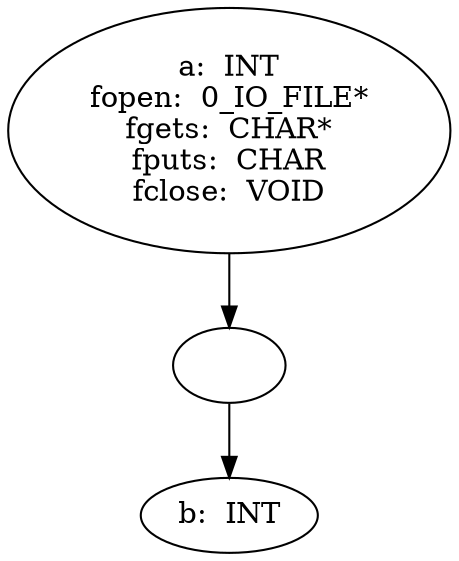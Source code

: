 digraph AST {
  "128829993516672" [label="a:  INT
fopen:  0_IO_FILE*
fgets:  CHAR*
fputs:  CHAR
fclose:  VOID"];
  "128829993516672" -> "128829993512784";
  "128829993512784" [label=""];
  "128829993512784" -> "128829993509520";
  "128829993509520" [label="b:  INT"];
}
